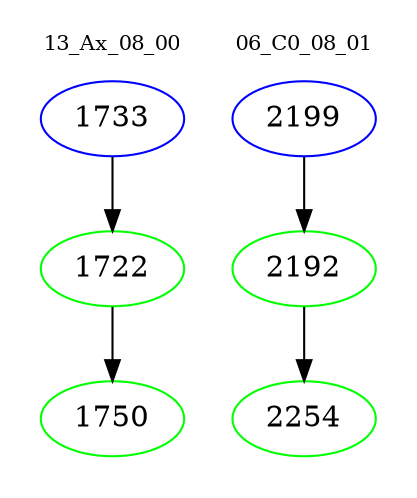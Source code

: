digraph{
subgraph cluster_0 {
color = white
label = "13_Ax_08_00";
fontsize=10;
T0_1733 [label="1733", color="blue"]
T0_1733 -> T0_1722 [color="black"]
T0_1722 [label="1722", color="green"]
T0_1722 -> T0_1750 [color="black"]
T0_1750 [label="1750", color="green"]
}
subgraph cluster_1 {
color = white
label = "06_C0_08_01";
fontsize=10;
T1_2199 [label="2199", color="blue"]
T1_2199 -> T1_2192 [color="black"]
T1_2192 [label="2192", color="green"]
T1_2192 -> T1_2254 [color="black"]
T1_2254 [label="2254", color="green"]
}
}
